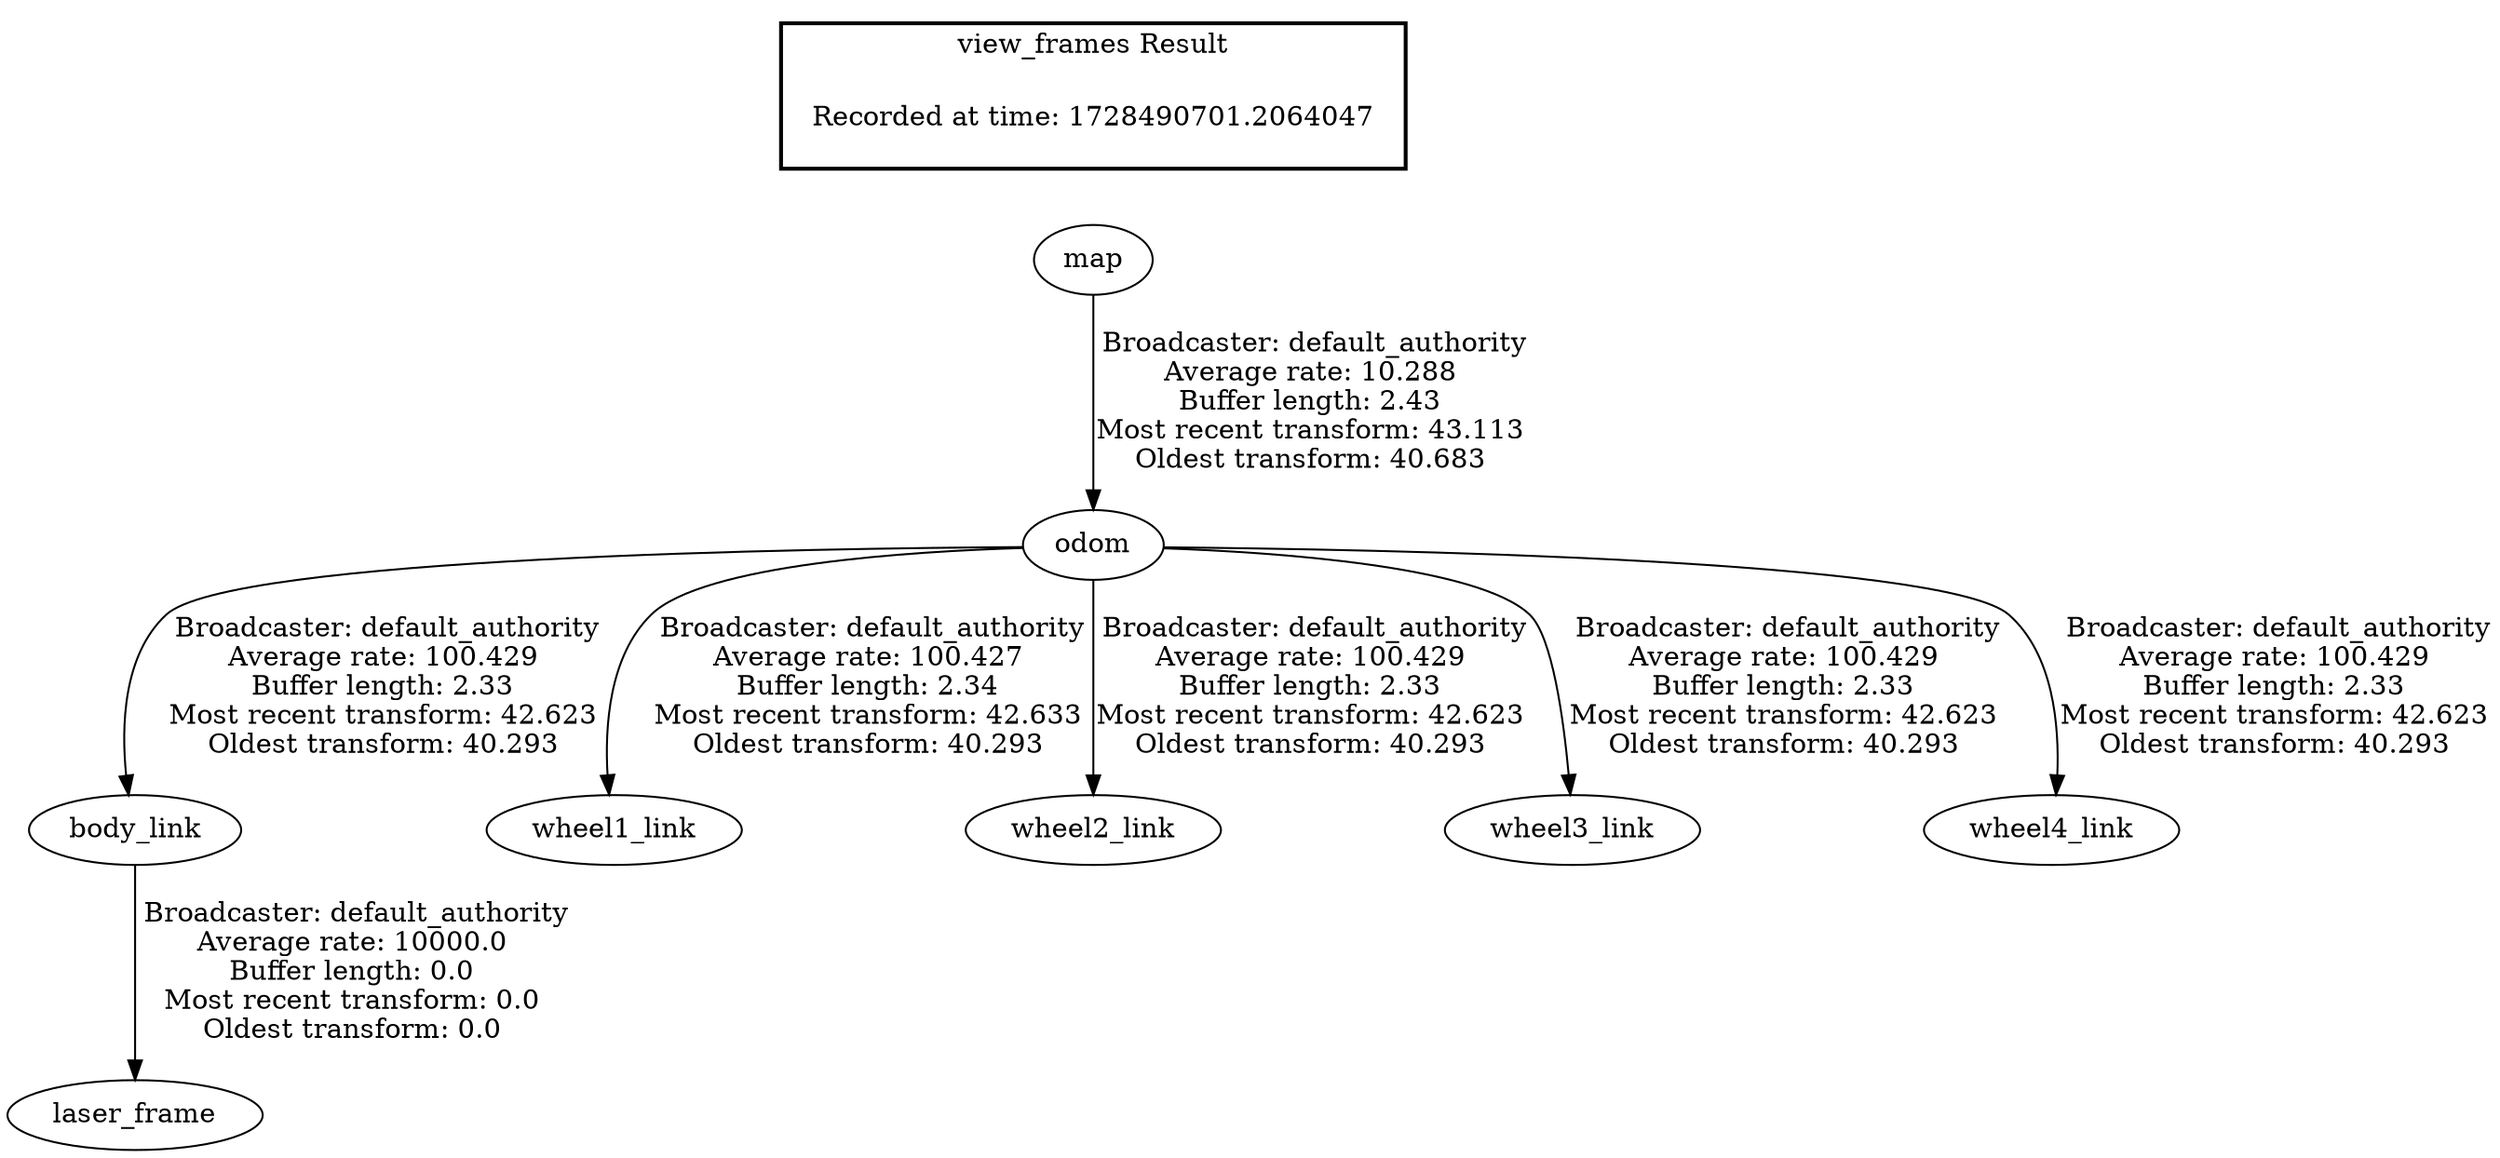digraph G {
"map" -> "odom"[label=" Broadcaster: default_authority\nAverage rate: 10.288\nBuffer length: 2.43\nMost recent transform: 43.113\nOldest transform: 40.683\n"];
"body_link" -> "laser_frame"[label=" Broadcaster: default_authority\nAverage rate: 10000.0\nBuffer length: 0.0\nMost recent transform: 0.0\nOldest transform: 0.0\n"];
"odom" -> "body_link"[label=" Broadcaster: default_authority\nAverage rate: 100.429\nBuffer length: 2.33\nMost recent transform: 42.623\nOldest transform: 40.293\n"];
"odom" -> "wheel1_link"[label=" Broadcaster: default_authority\nAverage rate: 100.427\nBuffer length: 2.34\nMost recent transform: 42.633\nOldest transform: 40.293\n"];
"odom" -> "wheel2_link"[label=" Broadcaster: default_authority\nAverage rate: 100.429\nBuffer length: 2.33\nMost recent transform: 42.623\nOldest transform: 40.293\n"];
"odom" -> "wheel3_link"[label=" Broadcaster: default_authority\nAverage rate: 100.429\nBuffer length: 2.33\nMost recent transform: 42.623\nOldest transform: 40.293\n"];
"odom" -> "wheel4_link"[label=" Broadcaster: default_authority\nAverage rate: 100.429\nBuffer length: 2.33\nMost recent transform: 42.623\nOldest transform: 40.293\n"];
edge [style=invis];
 subgraph cluster_legend { style=bold; color=black; label ="view_frames Result";
"Recorded at time: 1728490701.2064047"[ shape=plaintext ] ;
}->"map";
}